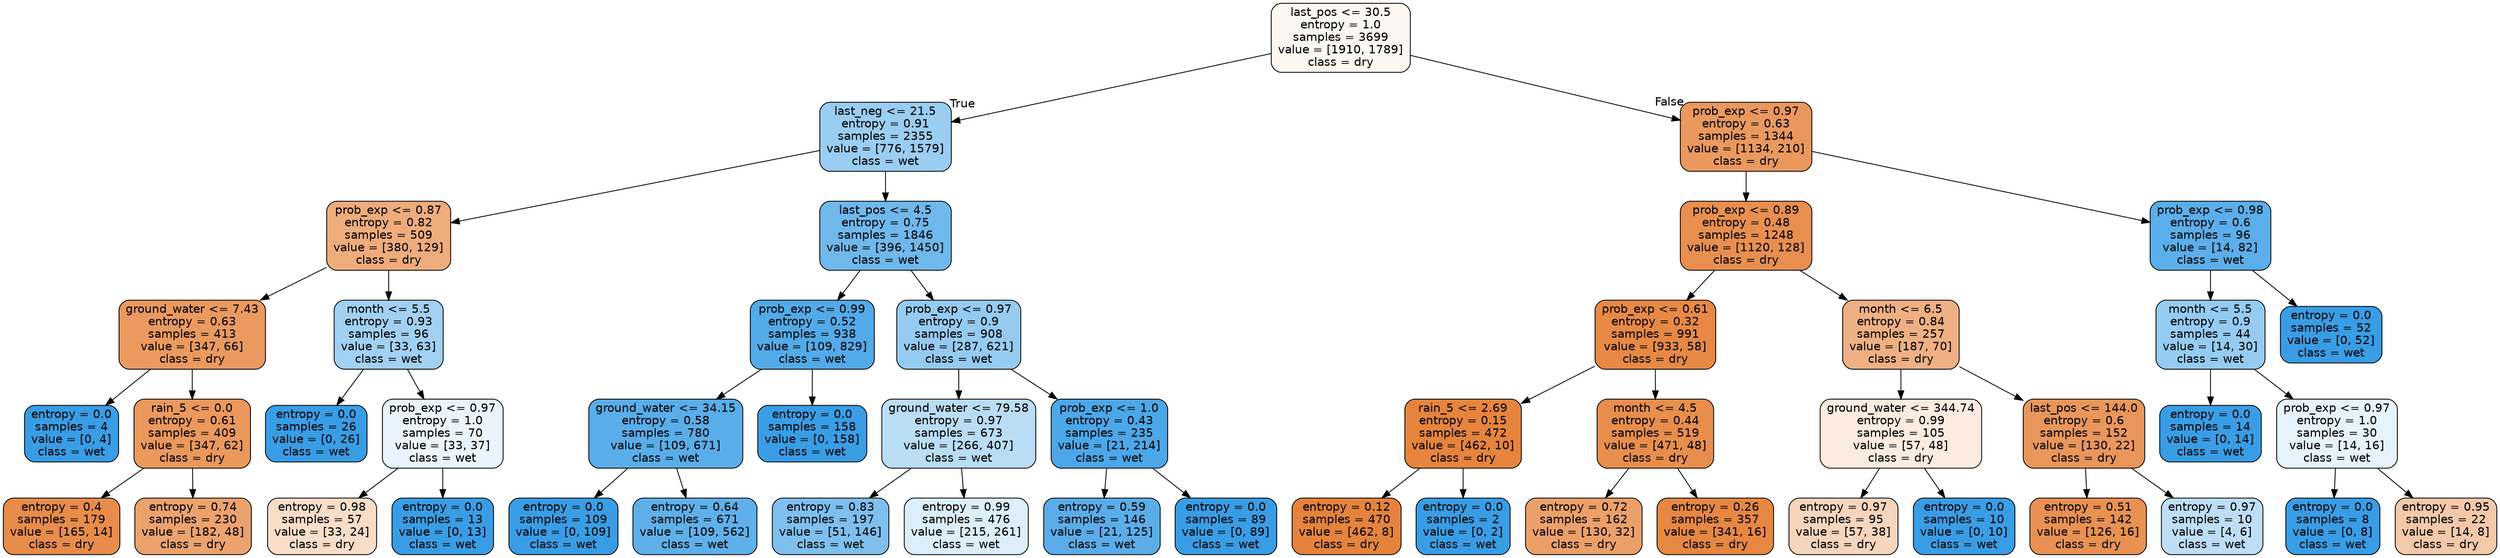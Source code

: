 digraph Tree {
node [shape=box, style="filled, rounded", color="black", fontname=helvetica] ;
edge [fontname=helvetica] ;
0 [label="last_pos <= 30.5\nentropy = 1.0\nsamples = 3699\nvalue = [1910, 1789]\nclass = dry", fillcolor="#fdf7f2"] ;
1 [label="last_neg <= 21.5\nentropy = 0.91\nsamples = 2355\nvalue = [776, 1579]\nclass = wet", fillcolor="#9acdf2"] ;
0 -> 1 [labeldistance=2.5, labelangle=45, headlabel="True"] ;
2 [label="prob_exp <= 0.87\nentropy = 0.82\nsamples = 509\nvalue = [380, 129]\nclass = dry", fillcolor="#eeac7c"] ;
1 -> 2 ;
3 [label="ground_water <= 7.43\nentropy = 0.63\nsamples = 413\nvalue = [347, 66]\nclass = dry", fillcolor="#ea995f"] ;
2 -> 3 ;
4 [label="entropy = 0.0\nsamples = 4\nvalue = [0, 4]\nclass = wet", fillcolor="#399de5"] ;
3 -> 4 ;
5 [label="rain_5 <= 0.0\nentropy = 0.61\nsamples = 409\nvalue = [347, 62]\nclass = dry", fillcolor="#ea985c"] ;
3 -> 5 ;
6 [label="entropy = 0.4\nsamples = 179\nvalue = [165, 14]\nclass = dry", fillcolor="#e78c4a"] ;
5 -> 6 ;
7 [label="entropy = 0.74\nsamples = 230\nvalue = [182, 48]\nclass = dry", fillcolor="#eca26d"] ;
5 -> 7 ;
8 [label="month <= 5.5\nentropy = 0.93\nsamples = 96\nvalue = [33, 63]\nclass = wet", fillcolor="#a1d0f3"] ;
2 -> 8 ;
9 [label="entropy = 0.0\nsamples = 26\nvalue = [0, 26]\nclass = wet", fillcolor="#399de5"] ;
8 -> 9 ;
10 [label="prob_exp <= 0.97\nentropy = 1.0\nsamples = 70\nvalue = [33, 37]\nclass = wet", fillcolor="#eaf4fc"] ;
8 -> 10 ;
11 [label="entropy = 0.98\nsamples = 57\nvalue = [33, 24]\nclass = dry", fillcolor="#f8ddc9"] ;
10 -> 11 ;
12 [label="entropy = 0.0\nsamples = 13\nvalue = [0, 13]\nclass = wet", fillcolor="#399de5"] ;
10 -> 12 ;
13 [label="last_pos <= 4.5\nentropy = 0.75\nsamples = 1846\nvalue = [396, 1450]\nclass = wet", fillcolor="#6fb8ec"] ;
1 -> 13 ;
14 [label="prob_exp <= 0.99\nentropy = 0.52\nsamples = 938\nvalue = [109, 829]\nclass = wet", fillcolor="#53aae8"] ;
13 -> 14 ;
15 [label="ground_water <= 34.15\nentropy = 0.58\nsamples = 780\nvalue = [109, 671]\nclass = wet", fillcolor="#59ade9"] ;
14 -> 15 ;
16 [label="entropy = 0.0\nsamples = 109\nvalue = [0, 109]\nclass = wet", fillcolor="#399de5"] ;
15 -> 16 ;
17 [label="entropy = 0.64\nsamples = 671\nvalue = [109, 562]\nclass = wet", fillcolor="#5fb0ea"] ;
15 -> 17 ;
18 [label="entropy = 0.0\nsamples = 158\nvalue = [0, 158]\nclass = wet", fillcolor="#399de5"] ;
14 -> 18 ;
19 [label="prob_exp <= 0.97\nentropy = 0.9\nsamples = 908\nvalue = [287, 621]\nclass = wet", fillcolor="#95caf1"] ;
13 -> 19 ;
20 [label="ground_water <= 79.58\nentropy = 0.97\nsamples = 673\nvalue = [266, 407]\nclass = wet", fillcolor="#baddf6"] ;
19 -> 20 ;
21 [label="entropy = 0.83\nsamples = 197\nvalue = [51, 146]\nclass = wet", fillcolor="#7ebfee"] ;
20 -> 21 ;
22 [label="entropy = 0.99\nsamples = 476\nvalue = [215, 261]\nclass = wet", fillcolor="#dceefa"] ;
20 -> 22 ;
23 [label="prob_exp <= 1.0\nentropy = 0.43\nsamples = 235\nvalue = [21, 214]\nclass = wet", fillcolor="#4ca7e8"] ;
19 -> 23 ;
24 [label="entropy = 0.59\nsamples = 146\nvalue = [21, 125]\nclass = wet", fillcolor="#5aade9"] ;
23 -> 24 ;
25 [label="entropy = 0.0\nsamples = 89\nvalue = [0, 89]\nclass = wet", fillcolor="#399de5"] ;
23 -> 25 ;
26 [label="prob_exp <= 0.97\nentropy = 0.63\nsamples = 1344\nvalue = [1134, 210]\nclass = dry", fillcolor="#ea985e"] ;
0 -> 26 [labeldistance=2.5, labelangle=-45, headlabel="False"] ;
27 [label="prob_exp <= 0.89\nentropy = 0.48\nsamples = 1248\nvalue = [1120, 128]\nclass = dry", fillcolor="#e88f50"] ;
26 -> 27 ;
28 [label="prob_exp <= 0.61\nentropy = 0.32\nsamples = 991\nvalue = [933, 58]\nclass = dry", fillcolor="#e78945"] ;
27 -> 28 ;
29 [label="rain_5 <= 2.69\nentropy = 0.15\nsamples = 472\nvalue = [462, 10]\nclass = dry", fillcolor="#e6843d"] ;
28 -> 29 ;
30 [label="entropy = 0.12\nsamples = 470\nvalue = [462, 8]\nclass = dry", fillcolor="#e5833c"] ;
29 -> 30 ;
31 [label="entropy = 0.0\nsamples = 2\nvalue = [0, 2]\nclass = wet", fillcolor="#399de5"] ;
29 -> 31 ;
32 [label="month <= 4.5\nentropy = 0.44\nsamples = 519\nvalue = [471, 48]\nclass = dry", fillcolor="#e88e4d"] ;
28 -> 32 ;
33 [label="entropy = 0.72\nsamples = 162\nvalue = [130, 32]\nclass = dry", fillcolor="#eba06a"] ;
32 -> 33 ;
34 [label="entropy = 0.26\nsamples = 357\nvalue = [341, 16]\nclass = dry", fillcolor="#e68742"] ;
32 -> 34 ;
35 [label="month <= 6.5\nentropy = 0.84\nsamples = 257\nvalue = [187, 70]\nclass = dry", fillcolor="#efb083"] ;
27 -> 35 ;
36 [label="ground_water <= 344.74\nentropy = 0.99\nsamples = 105\nvalue = [57, 48]\nclass = dry", fillcolor="#fbebe0"] ;
35 -> 36 ;
37 [label="entropy = 0.97\nsamples = 95\nvalue = [57, 38]\nclass = dry", fillcolor="#f6d5bd"] ;
36 -> 37 ;
38 [label="entropy = 0.0\nsamples = 10\nvalue = [0, 10]\nclass = wet", fillcolor="#399de5"] ;
36 -> 38 ;
39 [label="last_pos <= 144.0\nentropy = 0.6\nsamples = 152\nvalue = [130, 22]\nclass = dry", fillcolor="#e9965b"] ;
35 -> 39 ;
40 [label="entropy = 0.51\nsamples = 142\nvalue = [126, 16]\nclass = dry", fillcolor="#e89152"] ;
39 -> 40 ;
41 [label="entropy = 0.97\nsamples = 10\nvalue = [4, 6]\nclass = wet", fillcolor="#bddef6"] ;
39 -> 41 ;
42 [label="prob_exp <= 0.98\nentropy = 0.6\nsamples = 96\nvalue = [14, 82]\nclass = wet", fillcolor="#5baee9"] ;
26 -> 42 ;
43 [label="month <= 5.5\nentropy = 0.9\nsamples = 44\nvalue = [14, 30]\nclass = wet", fillcolor="#95cbf1"] ;
42 -> 43 ;
44 [label="entropy = 0.0\nsamples = 14\nvalue = [0, 14]\nclass = wet", fillcolor="#399de5"] ;
43 -> 44 ;
45 [label="prob_exp <= 0.97\nentropy = 1.0\nsamples = 30\nvalue = [14, 16]\nclass = wet", fillcolor="#e6f3fc"] ;
43 -> 45 ;
46 [label="entropy = 0.0\nsamples = 8\nvalue = [0, 8]\nclass = wet", fillcolor="#399de5"] ;
45 -> 46 ;
47 [label="entropy = 0.95\nsamples = 22\nvalue = [14, 8]\nclass = dry", fillcolor="#f4c9aa"] ;
45 -> 47 ;
48 [label="entropy = 0.0\nsamples = 52\nvalue = [0, 52]\nclass = wet", fillcolor="#399de5"] ;
42 -> 48 ;
}